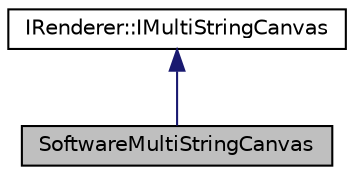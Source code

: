 digraph "SoftwareMultiStringCanvas"
{
 // LATEX_PDF_SIZE
  edge [fontname="Helvetica",fontsize="10",labelfontname="Helvetica",labelfontsize="10"];
  node [fontname="Helvetica",fontsize="10",shape=record];
  Node1 [label="SoftwareMultiStringCanvas",height=0.2,width=0.4,color="black", fillcolor="grey75", style="filled", fontcolor="black",tooltip=" "];
  Node2 -> Node1 [dir="back",color="midnightblue",fontsize="10",style="solid",fontname="Helvetica"];
  Node2 [label="IRenderer::IMultiStringCanvas",height=0.2,width=0.4,color="black", fillcolor="white", style="filled",URL="$classIRenderer_1_1IMultiStringCanvas.html",tooltip=" "];
}
